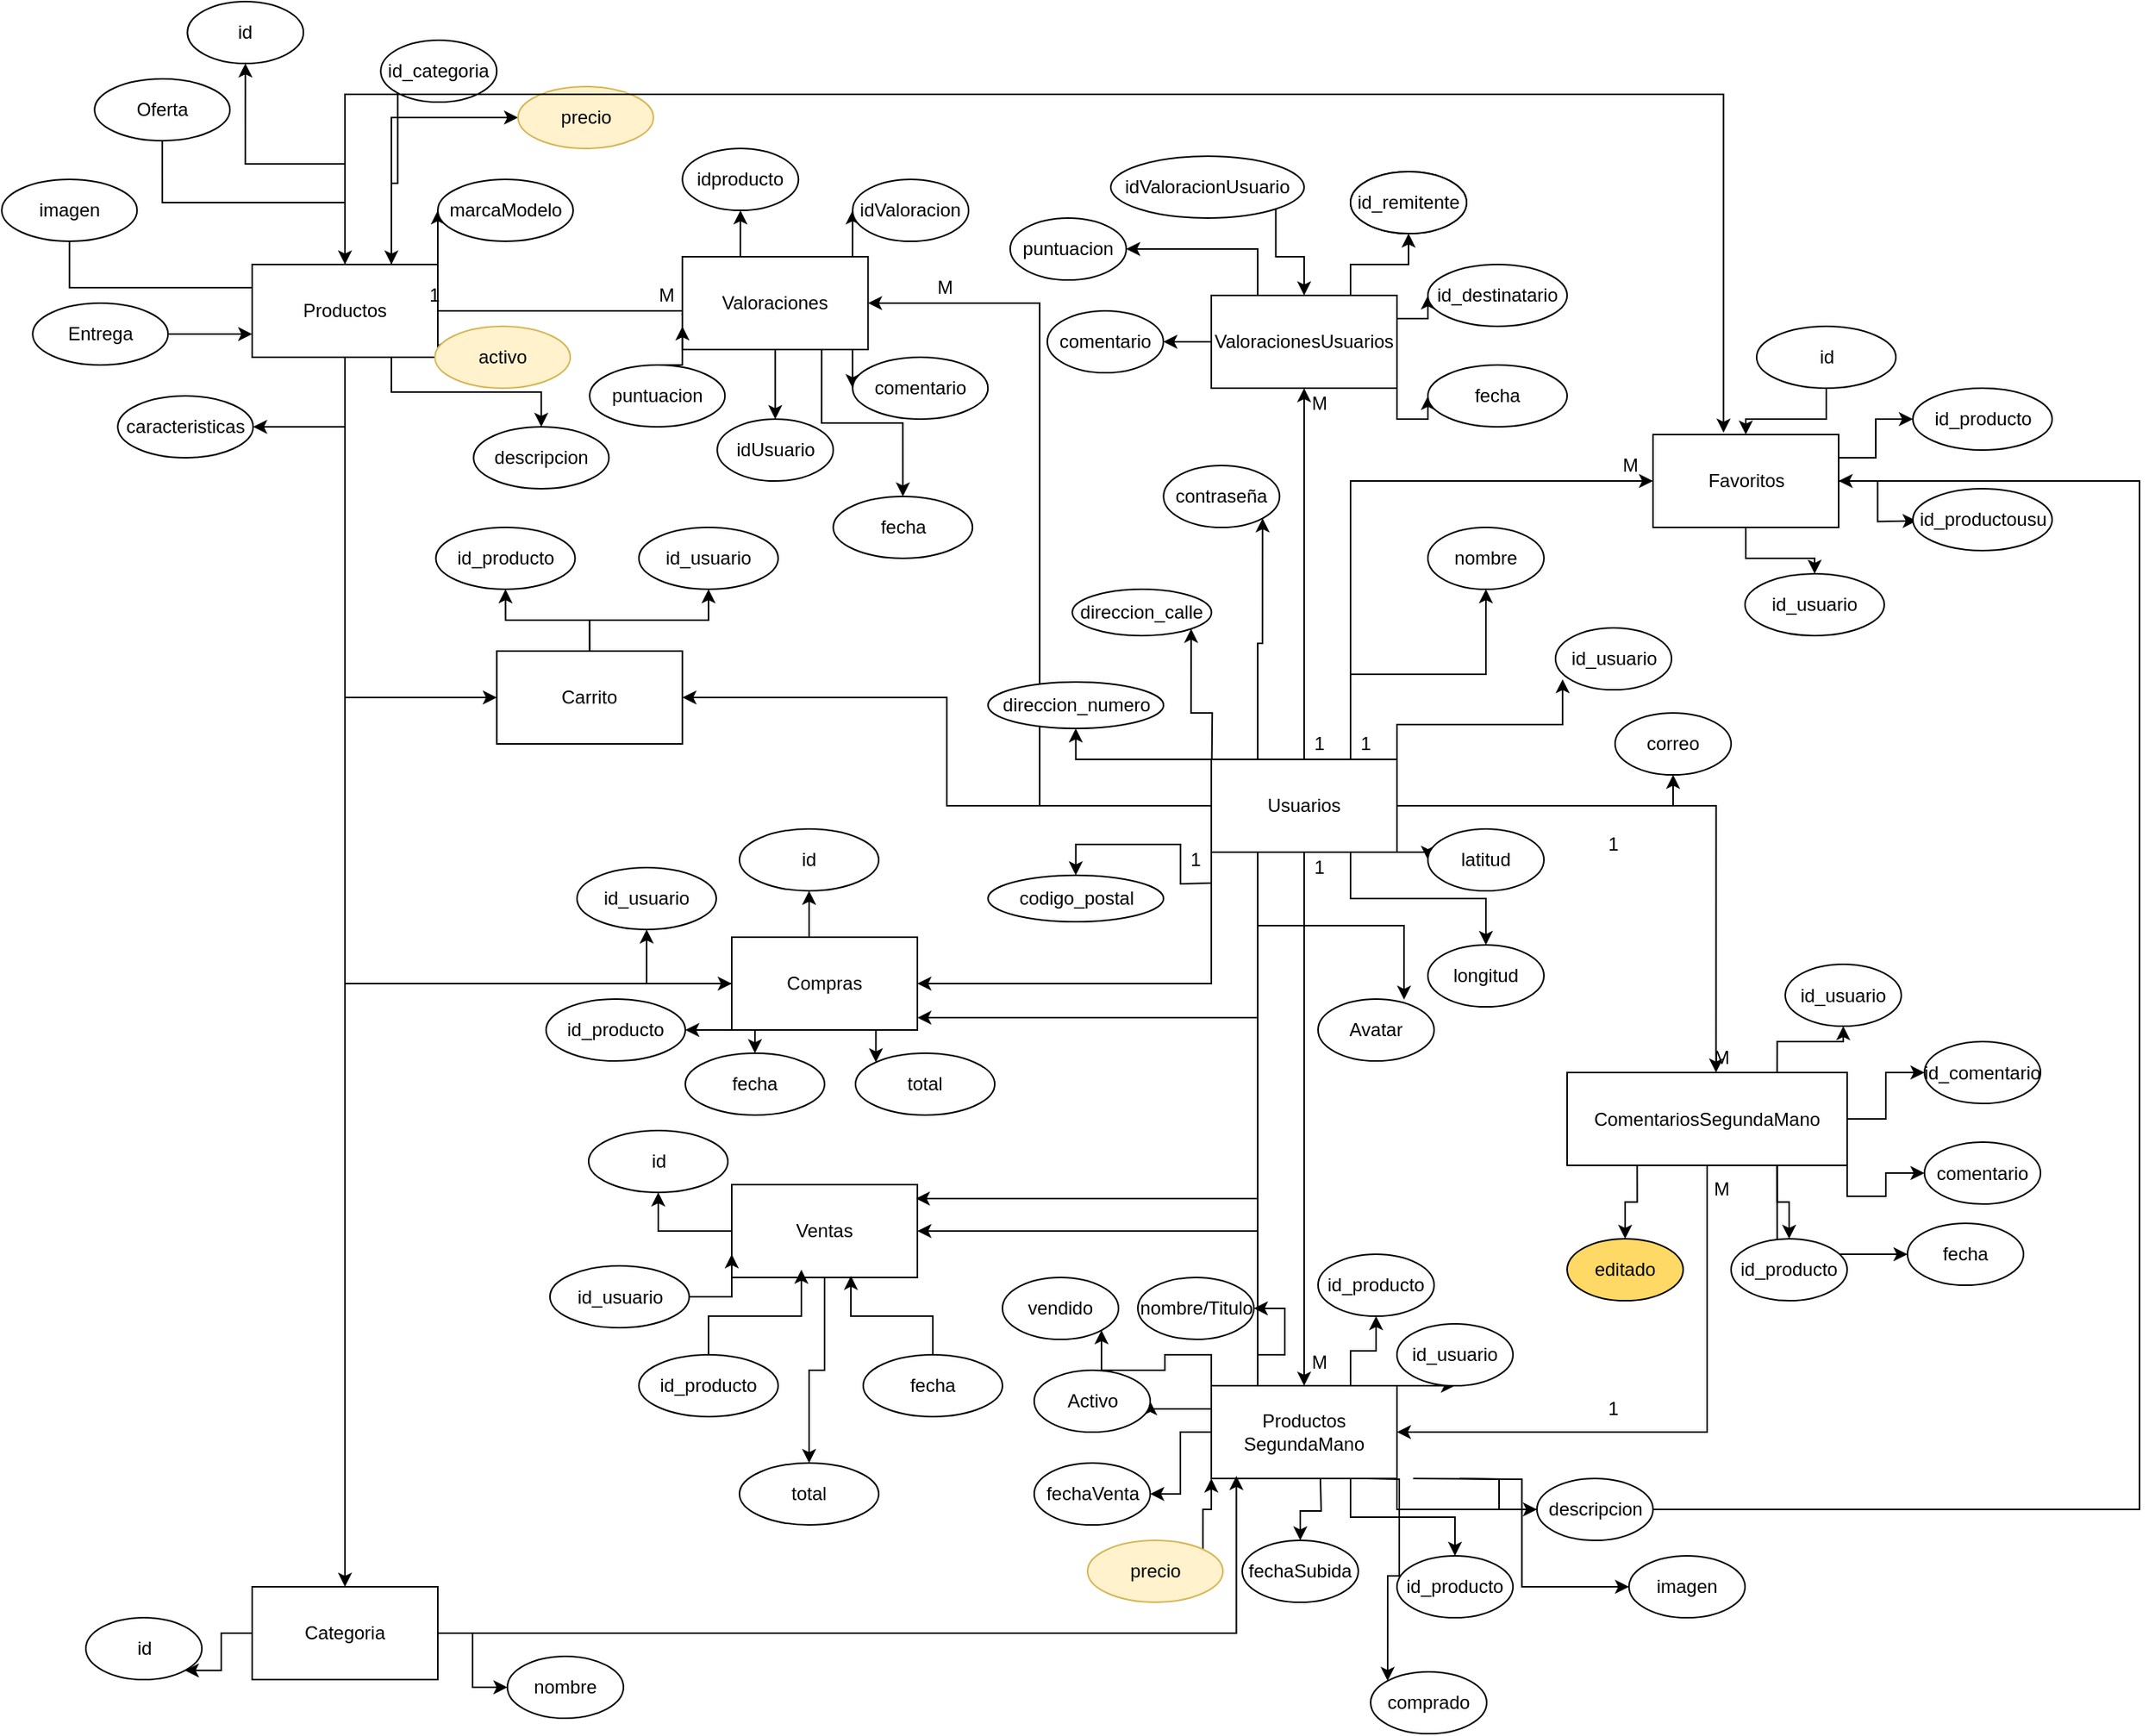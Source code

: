 <mxfile version="24.3.1" type="device">
  <diagram name="Página-1" id="EA7aN-TBTle9Otq8R43J">
    <mxGraphModel dx="2304" dy="1806" grid="1" gridSize="10" guides="1" tooltips="1" connect="1" arrows="1" fold="1" page="1" pageScale="1" pageWidth="827" pageHeight="1169" math="0" shadow="0">
      <root>
        <mxCell id="0" />
        <mxCell id="1" parent="0" />
        <mxCell id="FW-JDr_s4PCAu5C2hTzt-4" style="edgeStyle=orthogonalEdgeStyle;rounded=0;orthogonalLoop=1;jettySize=auto;html=1;exitX=1;exitY=0.5;exitDx=0;exitDy=0;entryX=-0.008;entryY=0.62;entryDx=0;entryDy=0;entryPerimeter=0;" parent="1" source="FW-JDr_s4PCAu5C2hTzt-1" target="FW-JDr_s4PCAu5C2hTzt-2" edge="1">
          <mxGeometry relative="1" as="geometry">
            <mxPoint x="248.13" y="150" as="targetPoint" />
            <Array as="points">
              <mxPoint x="247.13" y="150" />
            </Array>
          </mxGeometry>
        </mxCell>
        <mxCell id="0ktrd48kV1cv61AAb-M5-20" style="edgeStyle=orthogonalEdgeStyle;rounded=0;orthogonalLoop=1;jettySize=auto;html=1;exitX=0.5;exitY=0;exitDx=0;exitDy=0;" parent="1" source="FW-JDr_s4PCAu5C2hTzt-1" target="0ktrd48kV1cv61AAb-M5-16" edge="1">
          <mxGeometry relative="1" as="geometry" />
        </mxCell>
        <mxCell id="0ktrd48kV1cv61AAb-M5-21" style="edgeStyle=orthogonalEdgeStyle;rounded=0;orthogonalLoop=1;jettySize=auto;html=1;exitX=1;exitY=0;exitDx=0;exitDy=0;entryX=0;entryY=0.5;entryDx=0;entryDy=0;" parent="1" source="FW-JDr_s4PCAu5C2hTzt-1" target="0ktrd48kV1cv61AAb-M5-17" edge="1">
          <mxGeometry relative="1" as="geometry" />
        </mxCell>
        <mxCell id="0ktrd48kV1cv61AAb-M5-22" style="edgeStyle=orthogonalEdgeStyle;rounded=0;orthogonalLoop=1;jettySize=auto;html=1;exitX=0;exitY=0.25;exitDx=0;exitDy=0;entryX=0.5;entryY=1;entryDx=0;entryDy=0;" parent="1" source="FW-JDr_s4PCAu5C2hTzt-1" target="0ktrd48kV1cv61AAb-M5-18" edge="1">
          <mxGeometry relative="1" as="geometry" />
        </mxCell>
        <mxCell id="0ktrd48kV1cv61AAb-M5-23" style="edgeStyle=orthogonalEdgeStyle;rounded=0;orthogonalLoop=1;jettySize=auto;html=1;exitX=0.5;exitY=1;exitDx=0;exitDy=0;entryX=1;entryY=0.5;entryDx=0;entryDy=0;" parent="1" source="FW-JDr_s4PCAu5C2hTzt-1" target="0ktrd48kV1cv61AAb-M5-19" edge="1">
          <mxGeometry relative="1" as="geometry" />
        </mxCell>
        <mxCell id="0ktrd48kV1cv61AAb-M5-25" style="edgeStyle=orthogonalEdgeStyle;rounded=0;orthogonalLoop=1;jettySize=auto;html=1;exitX=0.75;exitY=1;exitDx=0;exitDy=0;" parent="1" source="FW-JDr_s4PCAu5C2hTzt-1" target="0ktrd48kV1cv61AAb-M5-24" edge="1">
          <mxGeometry relative="1" as="geometry" />
        </mxCell>
        <mxCell id="wy2KGiXOY7XyAVy5TqoR-2" style="edgeStyle=orthogonalEdgeStyle;rounded=0;orthogonalLoop=1;jettySize=auto;html=1;exitX=1;exitY=0.75;exitDx=0;exitDy=0;entryX=0;entryY=0.5;entryDx=0;entryDy=0;" parent="1" source="FW-JDr_s4PCAu5C2hTzt-1" target="wy2KGiXOY7XyAVy5TqoR-1" edge="1">
          <mxGeometry relative="1" as="geometry" />
        </mxCell>
        <mxCell id="wy2KGiXOY7XyAVy5TqoR-13" style="edgeStyle=orthogonalEdgeStyle;rounded=0;orthogonalLoop=1;jettySize=auto;html=1;exitX=0.5;exitY=1;exitDx=0;exitDy=0;entryX=0.5;entryY=0;entryDx=0;entryDy=0;" parent="1" source="FW-JDr_s4PCAu5C2hTzt-1" target="wy2KGiXOY7XyAVy5TqoR-3" edge="1">
          <mxGeometry relative="1" as="geometry">
            <mxPoint x="-40.0" y="950" as="targetPoint" />
          </mxGeometry>
        </mxCell>
        <mxCell id="wy2KGiXOY7XyAVy5TqoR-17" style="edgeStyle=orthogonalEdgeStyle;rounded=0;orthogonalLoop=1;jettySize=auto;html=1;exitX=0.75;exitY=0;exitDx=0;exitDy=0;entryX=0;entryY=0.5;entryDx=0;entryDy=0;" parent="1" source="FW-JDr_s4PCAu5C2hTzt-1" target="wy2KGiXOY7XyAVy5TqoR-16" edge="1">
          <mxGeometry relative="1" as="geometry" />
        </mxCell>
        <mxCell id="qUaDmYmvCXXhJOkRJQls-21" style="edgeStyle=orthogonalEdgeStyle;rounded=0;orthogonalLoop=1;jettySize=auto;html=1;exitX=0.5;exitY=1;exitDx=0;exitDy=0;entryX=0;entryY=0.5;entryDx=0;entryDy=0;" parent="1" source="FW-JDr_s4PCAu5C2hTzt-1" target="tZ9dOB1mtpPrXh-z9F5N-1" edge="1">
          <mxGeometry relative="1" as="geometry" />
        </mxCell>
        <mxCell id="QuN_vF9S27K4gE4ot9k8-2" style="edgeStyle=orthogonalEdgeStyle;rounded=0;orthogonalLoop=1;jettySize=auto;html=1;exitX=0.5;exitY=1;exitDx=0;exitDy=0;entryX=0;entryY=0.5;entryDx=0;entryDy=0;" edge="1" parent="1" source="FW-JDr_s4PCAu5C2hTzt-1" target="QuN_vF9S27K4gE4ot9k8-1">
          <mxGeometry relative="1" as="geometry" />
        </mxCell>
        <mxCell id="FW-JDr_s4PCAu5C2hTzt-1" value="&lt;div&gt;&lt;br&gt;&lt;/div&gt;Productos&lt;div&gt;&lt;br&gt;&lt;/div&gt;" style="rounded=0;whiteSpace=wrap;html=1;" parent="1" vertex="1">
          <mxGeometry x="-100" y="120" width="120" height="60" as="geometry" />
        </mxCell>
        <mxCell id="0ktrd48kV1cv61AAb-M5-38" style="edgeStyle=orthogonalEdgeStyle;rounded=0;orthogonalLoop=1;jettySize=auto;html=1;exitX=0.5;exitY=0;exitDx=0;exitDy=0;entryX=0.5;entryY=1;entryDx=0;entryDy=0;" parent="1" source="FW-JDr_s4PCAu5C2hTzt-2" target="0ktrd48kV1cv61AAb-M5-29" edge="1">
          <mxGeometry relative="1" as="geometry" />
        </mxCell>
        <mxCell id="0ktrd48kV1cv61AAb-M5-39" style="edgeStyle=orthogonalEdgeStyle;rounded=0;orthogonalLoop=1;jettySize=auto;html=1;exitX=0.75;exitY=0;exitDx=0;exitDy=0;entryX=0;entryY=0.5;entryDx=0;entryDy=0;" parent="1" source="FW-JDr_s4PCAu5C2hTzt-2" target="0ktrd48kV1cv61AAb-M5-35" edge="1">
          <mxGeometry relative="1" as="geometry" />
        </mxCell>
        <mxCell id="0ktrd48kV1cv61AAb-M5-40" style="edgeStyle=orthogonalEdgeStyle;rounded=0;orthogonalLoop=1;jettySize=auto;html=1;exitX=0.5;exitY=1;exitDx=0;exitDy=0;entryX=0.5;entryY=0;entryDx=0;entryDy=0;" parent="1" source="FW-JDr_s4PCAu5C2hTzt-2" target="0ktrd48kV1cv61AAb-M5-30" edge="1">
          <mxGeometry relative="1" as="geometry" />
        </mxCell>
        <mxCell id="0ktrd48kV1cv61AAb-M5-41" style="edgeStyle=orthogonalEdgeStyle;rounded=0;orthogonalLoop=1;jettySize=auto;html=1;exitX=0.75;exitY=1;exitDx=0;exitDy=0;entryX=0;entryY=0.5;entryDx=0;entryDy=0;" parent="1" source="FW-JDr_s4PCAu5C2hTzt-2" target="0ktrd48kV1cv61AAb-M5-37" edge="1">
          <mxGeometry relative="1" as="geometry" />
        </mxCell>
        <mxCell id="0ktrd48kV1cv61AAb-M5-64" style="edgeStyle=orthogonalEdgeStyle;rounded=0;orthogonalLoop=1;jettySize=auto;html=1;exitX=0.75;exitY=1;exitDx=0;exitDy=0;entryX=0.5;entryY=0;entryDx=0;entryDy=0;" parent="1" source="FW-JDr_s4PCAu5C2hTzt-2" target="0ktrd48kV1cv61AAb-M5-53" edge="1">
          <mxGeometry relative="1" as="geometry" />
        </mxCell>
        <mxCell id="FW-JDr_s4PCAu5C2hTzt-2" value="Valoraciones" style="rounded=0;whiteSpace=wrap;html=1;" parent="1" vertex="1">
          <mxGeometry x="178.13" y="115" width="120" height="60" as="geometry" />
        </mxCell>
        <mxCell id="FW-JDr_s4PCAu5C2hTzt-6" style="edgeStyle=orthogonalEdgeStyle;rounded=0;orthogonalLoop=1;jettySize=auto;html=1;exitX=0;exitY=0.5;exitDx=0;exitDy=0;entryX=1;entryY=0.5;entryDx=0;entryDy=0;" parent="1" source="FW-JDr_s4PCAu5C2hTzt-3" target="FW-JDr_s4PCAu5C2hTzt-2" edge="1">
          <mxGeometry relative="1" as="geometry" />
        </mxCell>
        <mxCell id="FW-JDr_s4PCAu5C2hTzt-13" style="edgeStyle=orthogonalEdgeStyle;rounded=0;orthogonalLoop=1;jettySize=auto;html=1;exitX=0.5;exitY=1;exitDx=0;exitDy=0;entryX=0.5;entryY=0;entryDx=0;entryDy=0;" parent="1" source="FW-JDr_s4PCAu5C2hTzt-3" target="FW-JDr_s4PCAu5C2hTzt-12" edge="1">
          <mxGeometry relative="1" as="geometry" />
        </mxCell>
        <mxCell id="0ktrd48kV1cv61AAb-M5-2" style="edgeStyle=orthogonalEdgeStyle;rounded=0;orthogonalLoop=1;jettySize=auto;html=1;exitX=0.5;exitY=0;exitDx=0;exitDy=0;" parent="1" source="FW-JDr_s4PCAu5C2hTzt-3" target="0ktrd48kV1cv61AAb-M5-1" edge="1">
          <mxGeometry relative="1" as="geometry" />
        </mxCell>
        <mxCell id="0ktrd48kV1cv61AAb-M5-9" style="edgeStyle=orthogonalEdgeStyle;rounded=0;orthogonalLoop=1;jettySize=auto;html=1;exitX=1;exitY=0.5;exitDx=0;exitDy=0;entryX=0.25;entryY=0;entryDx=0;entryDy=0;" parent="1" edge="1">
          <mxGeometry relative="1" as="geometry">
            <mxPoint x="846.25" y="642.5" as="targetPoint" />
            <mxPoint x="671" y="470" as="sourcePoint" />
            <Array as="points">
              <mxPoint x="846" y="470" />
            </Array>
          </mxGeometry>
        </mxCell>
        <mxCell id="0ktrd48kV1cv61AAb-M5-74" style="edgeStyle=orthogonalEdgeStyle;rounded=0;orthogonalLoop=1;jettySize=auto;html=1;exitX=0;exitY=0;exitDx=0;exitDy=0;entryX=1;entryY=1;entryDx=0;entryDy=0;" parent="1" target="0ktrd48kV1cv61AAb-M5-68" edge="1">
          <mxGeometry relative="1" as="geometry">
            <mxPoint x="520.13" y="460" as="sourcePoint" />
          </mxGeometry>
        </mxCell>
        <mxCell id="0ktrd48kV1cv61AAb-M5-75" style="edgeStyle=orthogonalEdgeStyle;rounded=0;orthogonalLoop=1;jettySize=auto;html=1;exitX=0.25;exitY=0;exitDx=0;exitDy=0;entryX=1;entryY=1;entryDx=0;entryDy=0;" parent="1" source="FW-JDr_s4PCAu5C2hTzt-3" target="0ktrd48kV1cv61AAb-M5-66" edge="1">
          <mxGeometry relative="1" as="geometry" />
        </mxCell>
        <mxCell id="0ktrd48kV1cv61AAb-M5-76" style="edgeStyle=orthogonalEdgeStyle;rounded=0;orthogonalLoop=1;jettySize=auto;html=1;exitX=0.75;exitY=0;exitDx=0;exitDy=0;entryX=0.5;entryY=1;entryDx=0;entryDy=0;" parent="1" source="FW-JDr_s4PCAu5C2hTzt-3" target="0ktrd48kV1cv61AAb-M5-65" edge="1">
          <mxGeometry relative="1" as="geometry" />
        </mxCell>
        <mxCell id="0ktrd48kV1cv61AAb-M5-78" style="edgeStyle=orthogonalEdgeStyle;rounded=0;orthogonalLoop=1;jettySize=auto;html=1;exitX=1;exitY=0.5;exitDx=0;exitDy=0;entryX=0.5;entryY=1;entryDx=0;entryDy=0;" parent="1" source="FW-JDr_s4PCAu5C2hTzt-3" target="0ktrd48kV1cv61AAb-M5-67" edge="1">
          <mxGeometry relative="1" as="geometry" />
        </mxCell>
        <mxCell id="0ktrd48kV1cv61AAb-M5-79" style="edgeStyle=orthogonalEdgeStyle;rounded=0;orthogonalLoop=1;jettySize=auto;html=1;exitX=1;exitY=1;exitDx=0;exitDy=0;entryX=0;entryY=0.5;entryDx=0;entryDy=0;" parent="1" source="FW-JDr_s4PCAu5C2hTzt-3" target="0ktrd48kV1cv61AAb-M5-71" edge="1">
          <mxGeometry relative="1" as="geometry" />
        </mxCell>
        <mxCell id="0ktrd48kV1cv61AAb-M5-80" style="edgeStyle=orthogonalEdgeStyle;rounded=0;orthogonalLoop=1;jettySize=auto;html=1;exitX=0.75;exitY=1;exitDx=0;exitDy=0;entryX=0.5;entryY=0;entryDx=0;entryDy=0;" parent="1" source="FW-JDr_s4PCAu5C2hTzt-3" target="0ktrd48kV1cv61AAb-M5-72" edge="1">
          <mxGeometry relative="1" as="geometry" />
        </mxCell>
        <mxCell id="0ktrd48kV1cv61AAb-M5-82" style="edgeStyle=orthogonalEdgeStyle;rounded=0;orthogonalLoop=1;jettySize=auto;html=1;exitX=0;exitY=1;exitDx=0;exitDy=0;entryX=0.5;entryY=0;entryDx=0;entryDy=0;" parent="1" target="0ktrd48kV1cv61AAb-M5-70" edge="1">
          <mxGeometry relative="1" as="geometry">
            <mxPoint x="520.13" y="520" as="sourcePoint" />
          </mxGeometry>
        </mxCell>
        <mxCell id="tZ9dOB1mtpPrXh-z9F5N-4" style="edgeStyle=orthogonalEdgeStyle;rounded=0;orthogonalLoop=1;jettySize=auto;html=1;exitX=0;exitY=1;exitDx=0;exitDy=0;entryX=1;entryY=0.5;entryDx=0;entryDy=0;" parent="1" source="FW-JDr_s4PCAu5C2hTzt-3" target="tZ9dOB1mtpPrXh-z9F5N-1" edge="1">
          <mxGeometry relative="1" as="geometry" />
        </mxCell>
        <mxCell id="qUaDmYmvCXXhJOkRJQls-6" style="edgeStyle=orthogonalEdgeStyle;rounded=0;orthogonalLoop=1;jettySize=auto;html=1;exitX=0.75;exitY=0;exitDx=0;exitDy=0;entryX=0;entryY=0.5;entryDx=0;entryDy=0;" parent="1" source="FW-JDr_s4PCAu5C2hTzt-3" target="qUaDmYmvCXXhJOkRJQls-5" edge="1">
          <mxGeometry relative="1" as="geometry" />
        </mxCell>
        <mxCell id="QuN_vF9S27K4gE4ot9k8-3" style="edgeStyle=orthogonalEdgeStyle;rounded=0;orthogonalLoop=1;jettySize=auto;html=1;exitX=0;exitY=0;exitDx=0;exitDy=0;entryX=0.5;entryY=1;entryDx=0;entryDy=0;" edge="1" parent="1" source="FW-JDr_s4PCAu5C2hTzt-3" target="0ktrd48kV1cv61AAb-M5-69">
          <mxGeometry relative="1" as="geometry">
            <Array as="points">
              <mxPoint x="432" y="440" />
            </Array>
          </mxGeometry>
        </mxCell>
        <mxCell id="QuN_vF9S27K4gE4ot9k8-4" style="edgeStyle=orthogonalEdgeStyle;rounded=0;orthogonalLoop=1;jettySize=auto;html=1;exitX=0;exitY=0.5;exitDx=0;exitDy=0;entryX=1;entryY=0.5;entryDx=0;entryDy=0;" edge="1" parent="1" source="FW-JDr_s4PCAu5C2hTzt-3" target="QuN_vF9S27K4gE4ot9k8-1">
          <mxGeometry relative="1" as="geometry" />
        </mxCell>
        <mxCell id="FW-JDr_s4PCAu5C2hTzt-3" value="Usuarios" style="rounded=0;whiteSpace=wrap;html=1;" parent="1" vertex="1">
          <mxGeometry x="520" y="440" width="120" height="60" as="geometry" />
        </mxCell>
        <mxCell id="FW-JDr_s4PCAu5C2hTzt-7" value="M" style="text;html=1;align=center;verticalAlign=middle;whiteSpace=wrap;rounded=0;" parent="1" vertex="1">
          <mxGeometry x="158.13" y="135" width="20" height="10" as="geometry" />
        </mxCell>
        <mxCell id="FW-JDr_s4PCAu5C2hTzt-8" value="1" style="text;html=1;align=center;verticalAlign=middle;whiteSpace=wrap;rounded=0;" parent="1" vertex="1">
          <mxGeometry x="8.13" y="135" width="20" height="10" as="geometry" />
        </mxCell>
        <mxCell id="FW-JDr_s4PCAu5C2hTzt-10" value="M" style="text;html=1;align=center;verticalAlign=middle;whiteSpace=wrap;rounded=0;" parent="1" vertex="1">
          <mxGeometry x="338.13" y="130" width="20" height="10" as="geometry" />
        </mxCell>
        <mxCell id="FW-JDr_s4PCAu5C2hTzt-11" value="1" style="text;html=1;align=center;verticalAlign=middle;whiteSpace=wrap;rounded=0;" parent="1" vertex="1">
          <mxGeometry x="500.13" y="500" width="20" height="10" as="geometry" />
        </mxCell>
        <mxCell id="0ktrd48kV1cv61AAb-M5-110" style="edgeStyle=orthogonalEdgeStyle;rounded=0;orthogonalLoop=1;jettySize=auto;html=1;exitX=0.75;exitY=0;exitDx=0;exitDy=0;" parent="1" source="FW-JDr_s4PCAu5C2hTzt-12" target="0ktrd48kV1cv61AAb-M5-100" edge="1">
          <mxGeometry relative="1" as="geometry" />
        </mxCell>
        <mxCell id="0ktrd48kV1cv61AAb-M5-111" style="edgeStyle=orthogonalEdgeStyle;rounded=0;orthogonalLoop=1;jettySize=auto;html=1;exitX=1;exitY=0;exitDx=0;exitDy=0;entryX=0.5;entryY=1;entryDx=0;entryDy=0;" parent="1" source="FW-JDr_s4PCAu5C2hTzt-12" target="0ktrd48kV1cv61AAb-M5-95" edge="1">
          <mxGeometry relative="1" as="geometry" />
        </mxCell>
        <mxCell id="0ktrd48kV1cv61AAb-M5-112" style="edgeStyle=orthogonalEdgeStyle;rounded=0;orthogonalLoop=1;jettySize=auto;html=1;exitX=0.75;exitY=1;exitDx=0;exitDy=0;entryX=0;entryY=0.5;entryDx=0;entryDy=0;" parent="1" target="0ktrd48kV1cv61AAb-M5-98" edge="1">
          <mxGeometry relative="1" as="geometry">
            <mxPoint x="680.5" y="905" as="sourcePoint" />
          </mxGeometry>
        </mxCell>
        <mxCell id="0ktrd48kV1cv61AAb-M5-113" style="edgeStyle=orthogonalEdgeStyle;rounded=0;orthogonalLoop=1;jettySize=auto;html=1;exitX=0.5;exitY=1;exitDx=0;exitDy=0;entryX=0;entryY=0.5;entryDx=0;entryDy=0;" parent="1" target="0ktrd48kV1cv61AAb-M5-97" edge="1">
          <mxGeometry relative="1" as="geometry">
            <mxPoint x="650.5" y="905" as="sourcePoint" />
          </mxGeometry>
        </mxCell>
        <mxCell id="0ktrd48kV1cv61AAb-M5-114" style="edgeStyle=orthogonalEdgeStyle;rounded=0;orthogonalLoop=1;jettySize=auto;html=1;exitX=0.25;exitY=1;exitDx=0;exitDy=0;entryX=0;entryY=0;entryDx=0;entryDy=0;" parent="1" target="0ktrd48kV1cv61AAb-M5-109" edge="1">
          <mxGeometry relative="1" as="geometry">
            <mxPoint x="620.5" y="905" as="sourcePoint" />
          </mxGeometry>
        </mxCell>
        <mxCell id="0ktrd48kV1cv61AAb-M5-115" style="edgeStyle=orthogonalEdgeStyle;rounded=0;orthogonalLoop=1;jettySize=auto;html=1;exitX=0;exitY=1;exitDx=0;exitDy=0;entryX=0.5;entryY=0;entryDx=0;entryDy=0;" parent="1" target="0ktrd48kV1cv61AAb-M5-92" edge="1">
          <mxGeometry relative="1" as="geometry">
            <mxPoint x="590.5" y="905" as="sourcePoint" />
          </mxGeometry>
        </mxCell>
        <mxCell id="0ktrd48kV1cv61AAb-M5-116" style="edgeStyle=orthogonalEdgeStyle;rounded=0;orthogonalLoop=1;jettySize=auto;html=1;exitX=0;exitY=0.5;exitDx=0;exitDy=0;entryX=1;entryY=0.5;entryDx=0;entryDy=0;" parent="1" source="FW-JDr_s4PCAu5C2hTzt-12" target="0ktrd48kV1cv61AAb-M5-93" edge="1">
          <mxGeometry relative="1" as="geometry" />
        </mxCell>
        <mxCell id="0ktrd48kV1cv61AAb-M5-117" style="edgeStyle=orthogonalEdgeStyle;rounded=0;orthogonalLoop=1;jettySize=auto;html=1;exitX=0;exitY=0.25;exitDx=0;exitDy=0;entryX=1;entryY=0.5;entryDx=0;entryDy=0;" parent="1" source="FW-JDr_s4PCAu5C2hTzt-12" target="0ktrd48kV1cv61AAb-M5-94" edge="1">
          <mxGeometry relative="1" as="geometry" />
        </mxCell>
        <mxCell id="0ktrd48kV1cv61AAb-M5-118" style="edgeStyle=orthogonalEdgeStyle;rounded=0;orthogonalLoop=1;jettySize=auto;html=1;exitX=0.25;exitY=0;exitDx=0;exitDy=0;entryX=1;entryY=0.5;entryDx=0;entryDy=0;" parent="1" source="FW-JDr_s4PCAu5C2hTzt-12" target="0ktrd48kV1cv61AAb-M5-96" edge="1">
          <mxGeometry relative="1" as="geometry" />
        </mxCell>
        <mxCell id="0ktrd48kV1cv61AAb-M5-119" style="edgeStyle=orthogonalEdgeStyle;rounded=0;orthogonalLoop=1;jettySize=auto;html=1;exitX=0;exitY=0;exitDx=0;exitDy=0;entryX=1;entryY=1;entryDx=0;entryDy=0;" parent="1" source="FW-JDr_s4PCAu5C2hTzt-12" target="0ktrd48kV1cv61AAb-M5-108" edge="1">
          <mxGeometry relative="1" as="geometry" />
        </mxCell>
        <mxCell id="tZ9dOB1mtpPrXh-z9F5N-3" style="edgeStyle=orthogonalEdgeStyle;rounded=0;orthogonalLoop=1;jettySize=auto;html=1;exitX=0.25;exitY=0;exitDx=0;exitDy=0;entryX=1;entryY=0.5;entryDx=0;entryDy=0;" parent="1" source="FW-JDr_s4PCAu5C2hTzt-12" target="tZ9dOB1mtpPrXh-z9F5N-2" edge="1">
          <mxGeometry relative="1" as="geometry" />
        </mxCell>
        <mxCell id="qUaDmYmvCXXhJOkRJQls-2" style="edgeStyle=orthogonalEdgeStyle;rounded=0;orthogonalLoop=1;jettySize=auto;html=1;exitX=0.75;exitY=1;exitDx=0;exitDy=0;entryX=0.5;entryY=0;entryDx=0;entryDy=0;" parent="1" source="FW-JDr_s4PCAu5C2hTzt-12" target="qUaDmYmvCXXhJOkRJQls-1" edge="1">
          <mxGeometry relative="1" as="geometry" />
        </mxCell>
        <mxCell id="qUaDmYmvCXXhJOkRJQls-17" style="edgeStyle=orthogonalEdgeStyle;rounded=0;orthogonalLoop=1;jettySize=auto;html=1;exitX=1;exitY=1;exitDx=0;exitDy=0;entryX=1;entryY=0.5;entryDx=0;entryDy=0;" parent="1" source="FW-JDr_s4PCAu5C2hTzt-12" target="qUaDmYmvCXXhJOkRJQls-5" edge="1">
          <mxGeometry relative="1" as="geometry">
            <Array as="points">
              <mxPoint x="640" y="925" />
              <mxPoint x="1120" y="925" />
              <mxPoint x="1120" y="260" />
            </Array>
          </mxGeometry>
        </mxCell>
        <mxCell id="FW-JDr_s4PCAu5C2hTzt-12" value="&lt;div&gt;&lt;br&gt;&lt;/div&gt;Productos&lt;div&gt;SegundaMano&lt;/div&gt;&lt;div&gt;&lt;br&gt;&lt;/div&gt;" style="rounded=0;whiteSpace=wrap;html=1;" parent="1" vertex="1">
          <mxGeometry x="520" y="845" width="120" height="60" as="geometry" />
        </mxCell>
        <mxCell id="FW-JDr_s4PCAu5C2hTzt-14" value="M" style="text;html=1;align=center;verticalAlign=middle;whiteSpace=wrap;rounded=0;" parent="1" vertex="1">
          <mxGeometry x="580" y="825" width="20" height="10" as="geometry" />
        </mxCell>
        <mxCell id="FW-JDr_s4PCAu5C2hTzt-15" value="1" style="text;html=1;align=center;verticalAlign=middle;whiteSpace=wrap;rounded=0;" parent="1" vertex="1">
          <mxGeometry x="580" y="505" width="20" height="10" as="geometry" />
        </mxCell>
        <mxCell id="0ktrd48kV1cv61AAb-M5-54" style="edgeStyle=orthogonalEdgeStyle;rounded=0;orthogonalLoop=1;jettySize=auto;html=1;exitX=0;exitY=0.5;exitDx=0;exitDy=0;entryX=1;entryY=0.5;entryDx=0;entryDy=0;" parent="1" source="0ktrd48kV1cv61AAb-M5-1" target="0ktrd48kV1cv61AAb-M5-51" edge="1">
          <mxGeometry relative="1" as="geometry" />
        </mxCell>
        <mxCell id="0ktrd48kV1cv61AAb-M5-55" style="edgeStyle=orthogonalEdgeStyle;rounded=0;orthogonalLoop=1;jettySize=auto;html=1;exitX=0.25;exitY=0;exitDx=0;exitDy=0;entryX=1;entryY=0.5;entryDx=0;entryDy=0;" parent="1" source="0ktrd48kV1cv61AAb-M5-1" target="0ktrd48kV1cv61AAb-M5-50" edge="1">
          <mxGeometry relative="1" as="geometry" />
        </mxCell>
        <mxCell id="0ktrd48kV1cv61AAb-M5-57" style="edgeStyle=orthogonalEdgeStyle;rounded=0;orthogonalLoop=1;jettySize=auto;html=1;exitX=0.75;exitY=0;exitDx=0;exitDy=0;entryX=0.5;entryY=1;entryDx=0;entryDy=0;" parent="1" source="0ktrd48kV1cv61AAb-M5-1" target="0ktrd48kV1cv61AAb-M5-49" edge="1">
          <mxGeometry relative="1" as="geometry" />
        </mxCell>
        <mxCell id="0ktrd48kV1cv61AAb-M5-58" style="edgeStyle=orthogonalEdgeStyle;rounded=0;orthogonalLoop=1;jettySize=auto;html=1;exitX=1;exitY=0.25;exitDx=0;exitDy=0;entryX=0;entryY=0.5;entryDx=0;entryDy=0;" parent="1" source="0ktrd48kV1cv61AAb-M5-1" target="0ktrd48kV1cv61AAb-M5-47" edge="1">
          <mxGeometry relative="1" as="geometry" />
        </mxCell>
        <mxCell id="0ktrd48kV1cv61AAb-M5-59" style="edgeStyle=orthogonalEdgeStyle;rounded=0;orthogonalLoop=1;jettySize=auto;html=1;exitX=1;exitY=1;exitDx=0;exitDy=0;" parent="1" source="0ktrd48kV1cv61AAb-M5-1" target="0ktrd48kV1cv61AAb-M5-52" edge="1">
          <mxGeometry relative="1" as="geometry" />
        </mxCell>
        <mxCell id="0ktrd48kV1cv61AAb-M5-1" value="ValoracionesUsuarios" style="rounded=0;whiteSpace=wrap;html=1;" parent="1" vertex="1">
          <mxGeometry x="520" y="140" width="120" height="60" as="geometry" />
        </mxCell>
        <mxCell id="0ktrd48kV1cv61AAb-M5-3" value="M" style="text;html=1;align=center;verticalAlign=middle;whiteSpace=wrap;rounded=0;" parent="1" vertex="1">
          <mxGeometry x="580" y="205" width="20" height="10" as="geometry" />
        </mxCell>
        <mxCell id="0ktrd48kV1cv61AAb-M5-4" value="1" style="text;html=1;align=center;verticalAlign=middle;whiteSpace=wrap;rounded=0;" parent="1" vertex="1">
          <mxGeometry x="580" y="425" width="20" height="10" as="geometry" />
        </mxCell>
        <mxCell id="0ktrd48kV1cv61AAb-M5-11" style="edgeStyle=orthogonalEdgeStyle;rounded=0;orthogonalLoop=1;jettySize=auto;html=1;exitX=0.5;exitY=1;exitDx=0;exitDy=0;entryX=1;entryY=0.5;entryDx=0;entryDy=0;" parent="1" source="0ktrd48kV1cv61AAb-M5-10" target="FW-JDr_s4PCAu5C2hTzt-12" edge="1">
          <mxGeometry relative="1" as="geometry">
            <mxPoint x="770" y="770" as="targetPoint" />
          </mxGeometry>
        </mxCell>
        <mxCell id="0ktrd48kV1cv61AAb-M5-104" style="edgeStyle=orthogonalEdgeStyle;rounded=0;orthogonalLoop=1;jettySize=auto;html=1;exitX=0.75;exitY=0;exitDx=0;exitDy=0;entryX=0.5;entryY=1;entryDx=0;entryDy=0;" parent="1" source="0ktrd48kV1cv61AAb-M5-10" target="0ktrd48kV1cv61AAb-M5-99" edge="1">
          <mxGeometry relative="1" as="geometry" />
        </mxCell>
        <mxCell id="0ktrd48kV1cv61AAb-M5-105" style="edgeStyle=orthogonalEdgeStyle;rounded=0;orthogonalLoop=1;jettySize=auto;html=1;exitX=1;exitY=0.5;exitDx=0;exitDy=0;entryX=0;entryY=0.5;entryDx=0;entryDy=0;" parent="1" source="0ktrd48kV1cv61AAb-M5-10" target="0ktrd48kV1cv61AAb-M5-102" edge="1">
          <mxGeometry relative="1" as="geometry" />
        </mxCell>
        <mxCell id="0ktrd48kV1cv61AAb-M5-106" style="edgeStyle=orthogonalEdgeStyle;rounded=0;orthogonalLoop=1;jettySize=auto;html=1;exitX=1;exitY=1;exitDx=0;exitDy=0;entryX=0;entryY=0.5;entryDx=0;entryDy=0;" parent="1" source="0ktrd48kV1cv61AAb-M5-10" target="0ktrd48kV1cv61AAb-M5-103" edge="1">
          <mxGeometry relative="1" as="geometry" />
        </mxCell>
        <mxCell id="0ktrd48kV1cv61AAb-M5-107" style="edgeStyle=orthogonalEdgeStyle;rounded=0;orthogonalLoop=1;jettySize=auto;html=1;exitX=0.75;exitY=1;exitDx=0;exitDy=0;" parent="1" source="0ktrd48kV1cv61AAb-M5-10" target="0ktrd48kV1cv61AAb-M5-101" edge="1">
          <mxGeometry relative="1" as="geometry" />
        </mxCell>
        <mxCell id="qUaDmYmvCXXhJOkRJQls-4" style="edgeStyle=orthogonalEdgeStyle;rounded=0;orthogonalLoop=1;jettySize=auto;html=1;exitX=0.75;exitY=1;exitDx=0;exitDy=0;entryX=0;entryY=0.5;entryDx=0;entryDy=0;" parent="1" source="0ktrd48kV1cv61AAb-M5-10" target="qUaDmYmvCXXhJOkRJQls-3" edge="1">
          <mxGeometry relative="1" as="geometry" />
        </mxCell>
        <mxCell id="YsniumbaeWEUebJkwW_9-2" style="edgeStyle=orthogonalEdgeStyle;rounded=0;orthogonalLoop=1;jettySize=auto;html=1;exitX=0.25;exitY=1;exitDx=0;exitDy=0;entryX=0.5;entryY=0;entryDx=0;entryDy=0;" parent="1" source="0ktrd48kV1cv61AAb-M5-10" target="YsniumbaeWEUebJkwW_9-1" edge="1">
          <mxGeometry relative="1" as="geometry" />
        </mxCell>
        <mxCell id="0ktrd48kV1cv61AAb-M5-10" value="ComentariosSegundaMano" style="rounded=0;whiteSpace=wrap;html=1;" parent="1" vertex="1">
          <mxGeometry x="750" y="642.5" width="181" height="60" as="geometry" />
        </mxCell>
        <mxCell id="0ktrd48kV1cv61AAb-M5-12" value="M" style="text;html=1;align=center;verticalAlign=middle;whiteSpace=wrap;rounded=0;" parent="1" vertex="1">
          <mxGeometry x="840" y="627.5" width="20" height="10" as="geometry" />
        </mxCell>
        <mxCell id="0ktrd48kV1cv61AAb-M5-13" value="1" style="text;html=1;align=center;verticalAlign=middle;whiteSpace=wrap;rounded=0;" parent="1" vertex="1">
          <mxGeometry x="770" y="490" width="20" height="10" as="geometry" />
        </mxCell>
        <mxCell id="0ktrd48kV1cv61AAb-M5-14" value="M" style="text;html=1;align=center;verticalAlign=middle;whiteSpace=wrap;rounded=0;" parent="1" vertex="1">
          <mxGeometry x="840" y="712.5" width="20" height="10" as="geometry" />
        </mxCell>
        <mxCell id="0ktrd48kV1cv61AAb-M5-15" value="1" style="text;html=1;align=center;verticalAlign=middle;whiteSpace=wrap;rounded=0;" parent="1" vertex="1">
          <mxGeometry x="770" y="855" width="20" height="10" as="geometry" />
        </mxCell>
        <mxCell id="0ktrd48kV1cv61AAb-M5-16" value="id" style="ellipse;whiteSpace=wrap;html=1;" parent="1" vertex="1">
          <mxGeometry x="-141.87" y="-50" width="75" height="40" as="geometry" />
        </mxCell>
        <mxCell id="0ktrd48kV1cv61AAb-M5-17" value="marcaModelo" style="ellipse;whiteSpace=wrap;html=1;" parent="1" vertex="1">
          <mxGeometry x="20" y="65" width="87.5" height="40" as="geometry" />
        </mxCell>
        <mxCell id="0ktrd48kV1cv61AAb-M5-18" value="imagen" style="ellipse;whiteSpace=wrap;html=1;" parent="1" vertex="1">
          <mxGeometry x="-261.87" y="65" width="87.5" height="40" as="geometry" />
        </mxCell>
        <mxCell id="0ktrd48kV1cv61AAb-M5-19" value="caracteristicas" style="ellipse;whiteSpace=wrap;html=1;" parent="1" vertex="1">
          <mxGeometry x="-186.87" y="205" width="87.5" height="40" as="geometry" />
        </mxCell>
        <mxCell id="0ktrd48kV1cv61AAb-M5-24" value="descripcion" style="ellipse;whiteSpace=wrap;html=1;" parent="1" vertex="1">
          <mxGeometry x="43.13" y="225" width="87.5" height="40" as="geometry" />
        </mxCell>
        <mxCell id="0ktrd48kV1cv61AAb-M5-28" style="edgeStyle=orthogonalEdgeStyle;rounded=0;orthogonalLoop=1;jettySize=auto;html=1;exitX=1;exitY=0.5;exitDx=0;exitDy=0;entryX=0;entryY=0.75;entryDx=0;entryDy=0;" parent="1" source="0ktrd48kV1cv61AAb-M5-27" target="FW-JDr_s4PCAu5C2hTzt-1" edge="1">
          <mxGeometry relative="1" as="geometry" />
        </mxCell>
        <mxCell id="0ktrd48kV1cv61AAb-M5-27" value="Entrega" style="ellipse;whiteSpace=wrap;html=1;" parent="1" vertex="1">
          <mxGeometry x="-241.87" y="145" width="87.5" height="40" as="geometry" />
        </mxCell>
        <mxCell id="0ktrd48kV1cv61AAb-M5-29" value="idproducto" style="ellipse;whiteSpace=wrap;html=1;" parent="1" vertex="1">
          <mxGeometry x="178.13" y="45" width="75" height="40" as="geometry" />
        </mxCell>
        <mxCell id="0ktrd48kV1cv61AAb-M5-30" value="idUsuario" style="ellipse;whiteSpace=wrap;html=1;" parent="1" vertex="1">
          <mxGeometry x="200.63" y="220" width="75" height="40" as="geometry" />
        </mxCell>
        <mxCell id="0ktrd48kV1cv61AAb-M5-35" value="idValoracion" style="ellipse;whiteSpace=wrap;html=1;" parent="1" vertex="1">
          <mxGeometry x="288.13" y="65" width="75" height="40" as="geometry" />
        </mxCell>
        <mxCell id="0ktrd48kV1cv61AAb-M5-42" style="edgeStyle=orthogonalEdgeStyle;rounded=0;orthogonalLoop=1;jettySize=auto;html=1;exitX=0.5;exitY=0;exitDx=0;exitDy=0;entryX=0;entryY=0.75;entryDx=0;entryDy=0;" parent="1" source="0ktrd48kV1cv61AAb-M5-36" target="FW-JDr_s4PCAu5C2hTzt-2" edge="1">
          <mxGeometry relative="1" as="geometry" />
        </mxCell>
        <mxCell id="0ktrd48kV1cv61AAb-M5-36" value="puntuacion" style="ellipse;whiteSpace=wrap;html=1;" parent="1" vertex="1">
          <mxGeometry x="118.13" y="185" width="87.5" height="40" as="geometry" />
        </mxCell>
        <mxCell id="0ktrd48kV1cv61AAb-M5-37" value="comentario" style="ellipse;whiteSpace=wrap;html=1;" parent="1" vertex="1">
          <mxGeometry x="288.13" y="180" width="87.5" height="40" as="geometry" />
        </mxCell>
        <mxCell id="wy2KGiXOY7XyAVy5TqoR-11" style="edgeStyle=orthogonalEdgeStyle;rounded=0;orthogonalLoop=1;jettySize=auto;html=1;exitX=0.5;exitY=1;exitDx=0;exitDy=0;" parent="1" source="0ktrd48kV1cv61AAb-M5-43" target="FW-JDr_s4PCAu5C2hTzt-1" edge="1">
          <mxGeometry relative="1" as="geometry" />
        </mxCell>
        <mxCell id="0ktrd48kV1cv61AAb-M5-43" value="Oferta" style="ellipse;whiteSpace=wrap;html=1;" parent="1" vertex="1">
          <mxGeometry x="-201.87" width="87.5" height="40" as="geometry" />
        </mxCell>
        <mxCell id="0ktrd48kV1cv61AAb-M5-56" style="edgeStyle=orthogonalEdgeStyle;rounded=0;orthogonalLoop=1;jettySize=auto;html=1;exitX=1;exitY=1;exitDx=0;exitDy=0;" parent="1" source="0ktrd48kV1cv61AAb-M5-45" target="0ktrd48kV1cv61AAb-M5-1" edge="1">
          <mxGeometry relative="1" as="geometry" />
        </mxCell>
        <mxCell id="0ktrd48kV1cv61AAb-M5-45" value="idValoracionUsuario" style="ellipse;whiteSpace=wrap;html=1;" parent="1" vertex="1">
          <mxGeometry x="455" y="50" width="125" height="40" as="geometry" />
        </mxCell>
        <mxCell id="0ktrd48kV1cv61AAb-M5-46" value="id_remitente" style="ellipse;whiteSpace=wrap;html=1;" parent="1" vertex="1">
          <mxGeometry x="610" y="60" width="75" height="40" as="geometry" />
        </mxCell>
        <mxCell id="0ktrd48kV1cv61AAb-M5-47" value="id_destinatario" style="ellipse;whiteSpace=wrap;html=1;" parent="1" vertex="1">
          <mxGeometry x="660" y="120" width="90" height="40" as="geometry" />
        </mxCell>
        <mxCell id="0ktrd48kV1cv61AAb-M5-49" value="id_remitente" style="ellipse;whiteSpace=wrap;html=1;" parent="1" vertex="1">
          <mxGeometry x="610" y="60" width="75" height="40" as="geometry" />
        </mxCell>
        <mxCell id="0ktrd48kV1cv61AAb-M5-50" value="puntuacion" style="ellipse;whiteSpace=wrap;html=1;" parent="1" vertex="1">
          <mxGeometry x="390" y="90" width="75" height="40" as="geometry" />
        </mxCell>
        <mxCell id="0ktrd48kV1cv61AAb-M5-51" value="comentario" style="ellipse;whiteSpace=wrap;html=1;" parent="1" vertex="1">
          <mxGeometry x="414" y="150" width="75" height="40" as="geometry" />
        </mxCell>
        <mxCell id="0ktrd48kV1cv61AAb-M5-52" value="fecha" style="ellipse;whiteSpace=wrap;html=1;" parent="1" vertex="1">
          <mxGeometry x="660" y="185" width="90" height="40" as="geometry" />
        </mxCell>
        <mxCell id="0ktrd48kV1cv61AAb-M5-53" value="fecha" style="ellipse;whiteSpace=wrap;html=1;" parent="1" vertex="1">
          <mxGeometry x="275.63" y="270" width="90" height="40" as="geometry" />
        </mxCell>
        <mxCell id="0ktrd48kV1cv61AAb-M5-61" value="id_usuario" style="ellipse;whiteSpace=wrap;html=1;" parent="1" vertex="1">
          <mxGeometry x="742.5" y="355" width="75" height="40" as="geometry" />
        </mxCell>
        <mxCell id="0ktrd48kV1cv61AAb-M5-65" value="nombre" style="ellipse;whiteSpace=wrap;html=1;" parent="1" vertex="1">
          <mxGeometry x="660" y="290" width="75" height="40" as="geometry" />
        </mxCell>
        <mxCell id="0ktrd48kV1cv61AAb-M5-66" value="contraseña" style="ellipse;whiteSpace=wrap;html=1;" parent="1" vertex="1">
          <mxGeometry x="489.13" y="250" width="75" height="40" as="geometry" />
        </mxCell>
        <mxCell id="0ktrd48kV1cv61AAb-M5-67" value="correo" style="ellipse;whiteSpace=wrap;html=1;" parent="1" vertex="1">
          <mxGeometry x="781" y="410" width="75" height="40" as="geometry" />
        </mxCell>
        <mxCell id="0ktrd48kV1cv61AAb-M5-68" value="&lt;div&gt;&lt;br&gt;&lt;/div&gt;direccion_calle&lt;div&gt;&lt;br&gt;&lt;/div&gt;" style="ellipse;whiteSpace=wrap;html=1;" parent="1" vertex="1">
          <mxGeometry x="430.13" y="330" width="90" height="30" as="geometry" />
        </mxCell>
        <mxCell id="0ktrd48kV1cv61AAb-M5-69" value="&lt;div&gt;&lt;br&gt;&lt;/div&gt;direccion_numero&lt;div&gt;&lt;br&gt;&lt;/div&gt;" style="ellipse;whiteSpace=wrap;html=1;" parent="1" vertex="1">
          <mxGeometry x="375.63" y="390" width="113.5" height="30" as="geometry" />
        </mxCell>
        <mxCell id="0ktrd48kV1cv61AAb-M5-70" value="&lt;div&gt;codigo_postal&lt;/div&gt;" style="ellipse;whiteSpace=wrap;html=1;" parent="1" vertex="1">
          <mxGeometry x="375.63" y="515" width="113.5" height="30" as="geometry" />
        </mxCell>
        <mxCell id="0ktrd48kV1cv61AAb-M5-71" value="latitud" style="ellipse;whiteSpace=wrap;html=1;" parent="1" vertex="1">
          <mxGeometry x="660" y="485" width="75" height="40" as="geometry" />
        </mxCell>
        <mxCell id="0ktrd48kV1cv61AAb-M5-72" value="longitud" style="ellipse;whiteSpace=wrap;html=1;" parent="1" vertex="1">
          <mxGeometry x="660" y="560" width="75" height="40" as="geometry" />
        </mxCell>
        <mxCell id="0ktrd48kV1cv61AAb-M5-73" value="Avatar" style="ellipse;whiteSpace=wrap;html=1;" parent="1" vertex="1">
          <mxGeometry x="589" y="595" width="75" height="40" as="geometry" />
        </mxCell>
        <mxCell id="0ktrd48kV1cv61AAb-M5-77" style="edgeStyle=orthogonalEdgeStyle;rounded=0;orthogonalLoop=1;jettySize=auto;html=1;exitX=1;exitY=0;exitDx=0;exitDy=0;entryX=0.061;entryY=0.83;entryDx=0;entryDy=0;entryPerimeter=0;" parent="1" source="FW-JDr_s4PCAu5C2hTzt-3" target="0ktrd48kV1cv61AAb-M5-61" edge="1">
          <mxGeometry relative="1" as="geometry" />
        </mxCell>
        <mxCell id="0ktrd48kV1cv61AAb-M5-81" style="edgeStyle=orthogonalEdgeStyle;rounded=0;orthogonalLoop=1;jettySize=auto;html=1;exitX=0.25;exitY=1;exitDx=0;exitDy=0;entryX=0.741;entryY=0.01;entryDx=0;entryDy=0;entryPerimeter=0;" parent="1" source="FW-JDr_s4PCAu5C2hTzt-3" target="0ktrd48kV1cv61AAb-M5-73" edge="1">
          <mxGeometry relative="1" as="geometry" />
        </mxCell>
        <mxCell id="0ktrd48kV1cv61AAb-M5-92" value="fechaSubida" style="ellipse;whiteSpace=wrap;html=1;" parent="1" vertex="1">
          <mxGeometry x="540" y="945" width="75" height="40" as="geometry" />
        </mxCell>
        <mxCell id="0ktrd48kV1cv61AAb-M5-93" value="fechaVenta" style="ellipse;whiteSpace=wrap;html=1;" parent="1" vertex="1">
          <mxGeometry x="405.5" y="895" width="75" height="40" as="geometry" />
        </mxCell>
        <mxCell id="0ktrd48kV1cv61AAb-M5-94" value="Activo" style="ellipse;whiteSpace=wrap;html=1;" parent="1" vertex="1">
          <mxGeometry x="405.5" y="835" width="75" height="40" as="geometry" />
        </mxCell>
        <mxCell id="0ktrd48kV1cv61AAb-M5-95" value="id_usuario" style="ellipse;whiteSpace=wrap;html=1;" parent="1" vertex="1">
          <mxGeometry x="640" y="805" width="75" height="40" as="geometry" />
        </mxCell>
        <mxCell id="0ktrd48kV1cv61AAb-M5-96" value="nombre/Titulo" style="ellipse;whiteSpace=wrap;html=1;" parent="1" vertex="1">
          <mxGeometry x="472.5" y="775" width="75" height="40" as="geometry" />
        </mxCell>
        <mxCell id="0ktrd48kV1cv61AAb-M5-97" value="imagen" style="ellipse;whiteSpace=wrap;html=1;" parent="1" vertex="1">
          <mxGeometry x="790" y="955" width="75" height="40" as="geometry" />
        </mxCell>
        <mxCell id="0ktrd48kV1cv61AAb-M5-98" value="descripcion" style="ellipse;whiteSpace=wrap;html=1;" parent="1" vertex="1">
          <mxGeometry x="730.5" y="905" width="75" height="40" as="geometry" />
        </mxCell>
        <mxCell id="0ktrd48kV1cv61AAb-M5-99" value="id_usuario" style="ellipse;whiteSpace=wrap;html=1;" parent="1" vertex="1">
          <mxGeometry x="891" y="572.5" width="75" height="40" as="geometry" />
        </mxCell>
        <mxCell id="0ktrd48kV1cv61AAb-M5-100" value="id_producto" style="ellipse;whiteSpace=wrap;html=1;" parent="1" vertex="1">
          <mxGeometry x="589" y="760" width="75" height="40" as="geometry" />
        </mxCell>
        <mxCell id="0ktrd48kV1cv61AAb-M5-101" value="id_producto" style="ellipse;whiteSpace=wrap;html=1;" parent="1" vertex="1">
          <mxGeometry x="856" y="750" width="75" height="40" as="geometry" />
        </mxCell>
        <mxCell id="0ktrd48kV1cv61AAb-M5-102" value="id_comentario" style="ellipse;whiteSpace=wrap;html=1;" parent="1" vertex="1">
          <mxGeometry x="981" y="622.5" width="75" height="40" as="geometry" />
        </mxCell>
        <mxCell id="0ktrd48kV1cv61AAb-M5-103" value="comentario" style="ellipse;whiteSpace=wrap;html=1;" parent="1" vertex="1">
          <mxGeometry x="981" y="687.5" width="75" height="40" as="geometry" />
        </mxCell>
        <mxCell id="0ktrd48kV1cv61AAb-M5-108" value="vendido" style="ellipse;whiteSpace=wrap;html=1;" parent="1" vertex="1">
          <mxGeometry x="385" y="775" width="75" height="40" as="geometry" />
        </mxCell>
        <mxCell id="0ktrd48kV1cv61AAb-M5-109" value="comprado" style="ellipse;whiteSpace=wrap;html=1;" parent="1" vertex="1">
          <mxGeometry x="623" y="1030" width="75" height="40" as="geometry" />
        </mxCell>
        <mxCell id="tZ9dOB1mtpPrXh-z9F5N-9" style="edgeStyle=orthogonalEdgeStyle;rounded=0;orthogonalLoop=1;jettySize=auto;html=1;exitX=0.5;exitY=0;exitDx=0;exitDy=0;entryX=0.5;entryY=1;entryDx=0;entryDy=0;" parent="1" source="tZ9dOB1mtpPrXh-z9F5N-1" target="tZ9dOB1mtpPrXh-z9F5N-7" edge="1">
          <mxGeometry relative="1" as="geometry" />
        </mxCell>
        <mxCell id="tZ9dOB1mtpPrXh-z9F5N-10" style="edgeStyle=orthogonalEdgeStyle;rounded=0;orthogonalLoop=1;jettySize=auto;html=1;exitX=0;exitY=0.5;exitDx=0;exitDy=0;entryX=0.5;entryY=1;entryDx=0;entryDy=0;" parent="1" source="tZ9dOB1mtpPrXh-z9F5N-1" target="tZ9dOB1mtpPrXh-z9F5N-8" edge="1">
          <mxGeometry relative="1" as="geometry" />
        </mxCell>
        <mxCell id="tZ9dOB1mtpPrXh-z9F5N-12" style="edgeStyle=orthogonalEdgeStyle;rounded=0;orthogonalLoop=1;jettySize=auto;html=1;exitX=0;exitY=1;exitDx=0;exitDy=0;entryX=1;entryY=0.5;entryDx=0;entryDy=0;" parent="1" source="tZ9dOB1mtpPrXh-z9F5N-1" target="tZ9dOB1mtpPrXh-z9F5N-11" edge="1">
          <mxGeometry relative="1" as="geometry" />
        </mxCell>
        <mxCell id="tZ9dOB1mtpPrXh-z9F5N-15" style="edgeStyle=orthogonalEdgeStyle;rounded=0;orthogonalLoop=1;jettySize=auto;html=1;exitX=0.25;exitY=1;exitDx=0;exitDy=0;entryX=0.5;entryY=0;entryDx=0;entryDy=0;" parent="1" source="tZ9dOB1mtpPrXh-z9F5N-1" target="tZ9dOB1mtpPrXh-z9F5N-13" edge="1">
          <mxGeometry relative="1" as="geometry" />
        </mxCell>
        <mxCell id="tZ9dOB1mtpPrXh-z9F5N-16" style="edgeStyle=orthogonalEdgeStyle;rounded=0;orthogonalLoop=1;jettySize=auto;html=1;exitX=0.75;exitY=1;exitDx=0;exitDy=0;entryX=0;entryY=0;entryDx=0;entryDy=0;" parent="1" source="tZ9dOB1mtpPrXh-z9F5N-1" target="tZ9dOB1mtpPrXh-z9F5N-14" edge="1">
          <mxGeometry relative="1" as="geometry" />
        </mxCell>
        <mxCell id="tZ9dOB1mtpPrXh-z9F5N-1" value="Compras" style="rounded=0;whiteSpace=wrap;html=1;" parent="1" vertex="1">
          <mxGeometry x="210" y="555" width="120" height="60" as="geometry" />
        </mxCell>
        <mxCell id="tZ9dOB1mtpPrXh-z9F5N-31" style="edgeStyle=orthogonalEdgeStyle;rounded=0;orthogonalLoop=1;jettySize=auto;html=1;exitX=0.5;exitY=1;exitDx=0;exitDy=0;entryX=0.5;entryY=0;entryDx=0;entryDy=0;" parent="1" source="tZ9dOB1mtpPrXh-z9F5N-2" target="tZ9dOB1mtpPrXh-z9F5N-30" edge="1">
          <mxGeometry relative="1" as="geometry" />
        </mxCell>
        <mxCell id="tZ9dOB1mtpPrXh-z9F5N-2" value="Ventas" style="rounded=0;whiteSpace=wrap;html=1;" parent="1" vertex="1">
          <mxGeometry x="210" y="715" width="120" height="60" as="geometry" />
        </mxCell>
        <mxCell id="tZ9dOB1mtpPrXh-z9F5N-5" style="edgeStyle=orthogonalEdgeStyle;rounded=0;orthogonalLoop=1;jettySize=auto;html=1;exitX=0.25;exitY=1;exitDx=0;exitDy=0;entryX=0.992;entryY=0.15;entryDx=0;entryDy=0;entryPerimeter=0;" parent="1" source="FW-JDr_s4PCAu5C2hTzt-3" target="tZ9dOB1mtpPrXh-z9F5N-2" edge="1">
          <mxGeometry relative="1" as="geometry" />
        </mxCell>
        <mxCell id="tZ9dOB1mtpPrXh-z9F5N-6" style="edgeStyle=orthogonalEdgeStyle;rounded=0;orthogonalLoop=1;jettySize=auto;html=1;exitX=0.25;exitY=0;exitDx=0;exitDy=0;entryX=1;entryY=0.867;entryDx=0;entryDy=0;entryPerimeter=0;" parent="1" source="FW-JDr_s4PCAu5C2hTzt-12" target="tZ9dOB1mtpPrXh-z9F5N-1" edge="1">
          <mxGeometry relative="1" as="geometry" />
        </mxCell>
        <mxCell id="tZ9dOB1mtpPrXh-z9F5N-7" value="id" style="ellipse;whiteSpace=wrap;html=1;" parent="1" vertex="1">
          <mxGeometry x="215" y="485" width="90" height="40" as="geometry" />
        </mxCell>
        <mxCell id="tZ9dOB1mtpPrXh-z9F5N-8" value="id_usuario" style="ellipse;whiteSpace=wrap;html=1;" parent="1" vertex="1">
          <mxGeometry x="110" y="510" width="90" height="40" as="geometry" />
        </mxCell>
        <mxCell id="tZ9dOB1mtpPrXh-z9F5N-11" value="id_producto" style="ellipse;whiteSpace=wrap;html=1;" parent="1" vertex="1">
          <mxGeometry x="90" y="595" width="90" height="40" as="geometry" />
        </mxCell>
        <mxCell id="tZ9dOB1mtpPrXh-z9F5N-13" value="fecha" style="ellipse;whiteSpace=wrap;html=1;" parent="1" vertex="1">
          <mxGeometry x="180" y="630" width="90" height="40" as="geometry" />
        </mxCell>
        <mxCell id="tZ9dOB1mtpPrXh-z9F5N-14" value="total" style="ellipse;whiteSpace=wrap;html=1;" parent="1" vertex="1">
          <mxGeometry x="290" y="630" width="90" height="40" as="geometry" />
        </mxCell>
        <mxCell id="tZ9dOB1mtpPrXh-z9F5N-17" style="edgeStyle=orthogonalEdgeStyle;rounded=0;orthogonalLoop=1;jettySize=auto;html=1;entryX=0.5;entryY=1;entryDx=0;entryDy=0;" parent="1" source="tZ9dOB1mtpPrXh-z9F5N-2" target="tZ9dOB1mtpPrXh-z9F5N-22" edge="1">
          <mxGeometry relative="1" as="geometry">
            <mxPoint x="172.5" y="750" as="sourcePoint" />
          </mxGeometry>
        </mxCell>
        <mxCell id="tZ9dOB1mtpPrXh-z9F5N-22" value="id" style="ellipse;whiteSpace=wrap;html=1;" parent="1" vertex="1">
          <mxGeometry x="117.5" y="680" width="90" height="40" as="geometry" />
        </mxCell>
        <mxCell id="tZ9dOB1mtpPrXh-z9F5N-26" style="edgeStyle=orthogonalEdgeStyle;rounded=0;orthogonalLoop=1;jettySize=auto;html=1;exitX=1;exitY=0.5;exitDx=0;exitDy=0;entryX=0;entryY=0.75;entryDx=0;entryDy=0;" parent="1" source="tZ9dOB1mtpPrXh-z9F5N-23" target="tZ9dOB1mtpPrXh-z9F5N-2" edge="1">
          <mxGeometry relative="1" as="geometry" />
        </mxCell>
        <mxCell id="tZ9dOB1mtpPrXh-z9F5N-23" value="id_usuario" style="ellipse;whiteSpace=wrap;html=1;" parent="1" vertex="1">
          <mxGeometry x="92.5" y="767.5" width="90" height="40" as="geometry" />
        </mxCell>
        <mxCell id="tZ9dOB1mtpPrXh-z9F5N-24" value="id_producto" style="ellipse;whiteSpace=wrap;html=1;" parent="1" vertex="1">
          <mxGeometry x="150" y="825" width="90" height="40" as="geometry" />
        </mxCell>
        <mxCell id="tZ9dOB1mtpPrXh-z9F5N-27" style="edgeStyle=orthogonalEdgeStyle;rounded=0;orthogonalLoop=1;jettySize=auto;html=1;exitX=0.5;exitY=0;exitDx=0;exitDy=0;entryX=0.375;entryY=0.917;entryDx=0;entryDy=0;entryPerimeter=0;" parent="1" source="tZ9dOB1mtpPrXh-z9F5N-24" target="tZ9dOB1mtpPrXh-z9F5N-2" edge="1">
          <mxGeometry relative="1" as="geometry" />
        </mxCell>
        <mxCell id="tZ9dOB1mtpPrXh-z9F5N-28" value="fecha" style="ellipse;whiteSpace=wrap;html=1;" parent="1" vertex="1">
          <mxGeometry x="295" y="825" width="90" height="40" as="geometry" />
        </mxCell>
        <mxCell id="tZ9dOB1mtpPrXh-z9F5N-29" style="edgeStyle=orthogonalEdgeStyle;rounded=0;orthogonalLoop=1;jettySize=auto;html=1;exitX=0.5;exitY=0;exitDx=0;exitDy=0;entryX=0.642;entryY=0.983;entryDx=0;entryDy=0;entryPerimeter=0;" parent="1" source="tZ9dOB1mtpPrXh-z9F5N-28" target="tZ9dOB1mtpPrXh-z9F5N-2" edge="1">
          <mxGeometry relative="1" as="geometry" />
        </mxCell>
        <mxCell id="tZ9dOB1mtpPrXh-z9F5N-30" value="total" style="ellipse;whiteSpace=wrap;html=1;" parent="1" vertex="1">
          <mxGeometry x="215" y="895" width="90" height="40" as="geometry" />
        </mxCell>
        <mxCell id="wy2KGiXOY7XyAVy5TqoR-1" value="activo" style="ellipse;whiteSpace=wrap;html=1;fillColor=#fff2cc;strokeColor=#d6b656;" parent="1" vertex="1">
          <mxGeometry x="18.13" y="160" width="87.5" height="40" as="geometry" />
        </mxCell>
        <mxCell id="wy2KGiXOY7XyAVy5TqoR-8" style="edgeStyle=orthogonalEdgeStyle;rounded=0;orthogonalLoop=1;jettySize=auto;html=1;exitX=1;exitY=0.5;exitDx=0;exitDy=0;entryX=0;entryY=0.5;entryDx=0;entryDy=0;" parent="1" source="wy2KGiXOY7XyAVy5TqoR-3" target="wy2KGiXOY7XyAVy5TqoR-7" edge="1">
          <mxGeometry relative="1" as="geometry" />
        </mxCell>
        <mxCell id="wy2KGiXOY7XyAVy5TqoR-9" style="edgeStyle=orthogonalEdgeStyle;rounded=0;orthogonalLoop=1;jettySize=auto;html=1;exitX=0;exitY=0.5;exitDx=0;exitDy=0;entryX=1;entryY=1;entryDx=0;entryDy=0;" parent="1" source="wy2KGiXOY7XyAVy5TqoR-3" target="wy2KGiXOY7XyAVy5TqoR-6" edge="1">
          <mxGeometry relative="1" as="geometry" />
        </mxCell>
        <mxCell id="wy2KGiXOY7XyAVy5TqoR-3" value="&lt;div&gt;Categoria&lt;/div&gt;" style="rounded=0;whiteSpace=wrap;html=1;" parent="1" vertex="1">
          <mxGeometry x="-100" y="975" width="120" height="60" as="geometry" />
        </mxCell>
        <mxCell id="wy2KGiXOY7XyAVy5TqoR-6" value="id" style="ellipse;whiteSpace=wrap;html=1;" parent="1" vertex="1">
          <mxGeometry x="-207.5" y="995" width="75" height="40" as="geometry" />
        </mxCell>
        <mxCell id="wy2KGiXOY7XyAVy5TqoR-7" value="nombre" style="ellipse;whiteSpace=wrap;html=1;" parent="1" vertex="1">
          <mxGeometry x="65" y="1020" width="75" height="40" as="geometry" />
        </mxCell>
        <mxCell id="wy2KGiXOY7XyAVy5TqoR-12" style="edgeStyle=orthogonalEdgeStyle;rounded=0;orthogonalLoop=1;jettySize=auto;html=1;exitX=0;exitY=1;exitDx=0;exitDy=0;entryX=0.75;entryY=0;entryDx=0;entryDy=0;" parent="1" source="wy2KGiXOY7XyAVy5TqoR-10" target="FW-JDr_s4PCAu5C2hTzt-1" edge="1">
          <mxGeometry relative="1" as="geometry" />
        </mxCell>
        <mxCell id="wy2KGiXOY7XyAVy5TqoR-10" value="id_categoria" style="ellipse;whiteSpace=wrap;html=1;" parent="1" vertex="1">
          <mxGeometry x="-16.87" y="-25" width="75" height="40" as="geometry" />
        </mxCell>
        <mxCell id="wy2KGiXOY7XyAVy5TqoR-15" style="edgeStyle=orthogonalEdgeStyle;rounded=0;orthogonalLoop=1;jettySize=auto;html=1;exitX=1;exitY=0.5;exitDx=0;exitDy=0;entryX=0.135;entryY=0.973;entryDx=0;entryDy=0;entryPerimeter=0;" parent="1" source="wy2KGiXOY7XyAVy5TqoR-3" target="FW-JDr_s4PCAu5C2hTzt-12" edge="1">
          <mxGeometry relative="1" as="geometry" />
        </mxCell>
        <mxCell id="wy2KGiXOY7XyAVy5TqoR-16" value="precio" style="ellipse;whiteSpace=wrap;html=1;fillColor=#fff2cc;strokeColor=#d6b656;" parent="1" vertex="1">
          <mxGeometry x="71.88" y="5" width="87.5" height="40" as="geometry" />
        </mxCell>
        <mxCell id="wy2KGiXOY7XyAVy5TqoR-19" style="edgeStyle=orthogonalEdgeStyle;rounded=0;orthogonalLoop=1;jettySize=auto;html=1;exitX=1;exitY=0;exitDx=0;exitDy=0;entryX=0;entryY=1;entryDx=0;entryDy=0;" parent="1" source="wy2KGiXOY7XyAVy5TqoR-18" target="FW-JDr_s4PCAu5C2hTzt-12" edge="1">
          <mxGeometry relative="1" as="geometry" />
        </mxCell>
        <mxCell id="wy2KGiXOY7XyAVy5TqoR-18" value="precio" style="ellipse;whiteSpace=wrap;html=1;fillColor=#fff2cc;strokeColor=#d6b656;" parent="1" vertex="1">
          <mxGeometry x="440" y="945" width="87.5" height="40" as="geometry" />
        </mxCell>
        <mxCell id="qUaDmYmvCXXhJOkRJQls-1" value="id_producto" style="ellipse;whiteSpace=wrap;html=1;" parent="1" vertex="1">
          <mxGeometry x="640" y="955" width="75" height="40" as="geometry" />
        </mxCell>
        <mxCell id="qUaDmYmvCXXhJOkRJQls-3" value="fecha" style="ellipse;whiteSpace=wrap;html=1;" parent="1" vertex="1">
          <mxGeometry x="970" y="740" width="75" height="40" as="geometry" />
        </mxCell>
        <mxCell id="qUaDmYmvCXXhJOkRJQls-12" style="edgeStyle=orthogonalEdgeStyle;rounded=0;orthogonalLoop=1;jettySize=auto;html=1;exitX=1;exitY=0.5;exitDx=0;exitDy=0;entryX=0;entryY=0;entryDx=0;entryDy=0;" parent="1" source="qUaDmYmvCXXhJOkRJQls-5" edge="1">
          <mxGeometry relative="1" as="geometry">
            <mxPoint x="975.936" y="285.745" as="targetPoint" />
          </mxGeometry>
        </mxCell>
        <mxCell id="qUaDmYmvCXXhJOkRJQls-13" style="edgeStyle=orthogonalEdgeStyle;rounded=0;orthogonalLoop=1;jettySize=auto;html=1;exitX=1;exitY=0.25;exitDx=0;exitDy=0;entryX=0;entryY=0.5;entryDx=0;entryDy=0;" parent="1" source="qUaDmYmvCXXhJOkRJQls-5" target="qUaDmYmvCXXhJOkRJQls-10" edge="1">
          <mxGeometry relative="1" as="geometry" />
        </mxCell>
        <mxCell id="qUaDmYmvCXXhJOkRJQls-20" style="edgeStyle=orthogonalEdgeStyle;rounded=0;orthogonalLoop=1;jettySize=auto;html=1;exitX=0.5;exitY=1;exitDx=0;exitDy=0;" parent="1" source="qUaDmYmvCXXhJOkRJQls-5" target="qUaDmYmvCXXhJOkRJQls-19" edge="1">
          <mxGeometry relative="1" as="geometry" />
        </mxCell>
        <mxCell id="qUaDmYmvCXXhJOkRJQls-5" value="Favoritos" style="rounded=0;whiteSpace=wrap;html=1;" parent="1" vertex="1">
          <mxGeometry x="805.5" y="230" width="120" height="60" as="geometry" />
        </mxCell>
        <mxCell id="qUaDmYmvCXXhJOkRJQls-7" value="M" style="text;html=1;align=center;verticalAlign=middle;whiteSpace=wrap;rounded=0;" parent="1" vertex="1">
          <mxGeometry x="781" y="245" width="20" height="10" as="geometry" />
        </mxCell>
        <mxCell id="qUaDmYmvCXXhJOkRJQls-9" style="edgeStyle=orthogonalEdgeStyle;rounded=0;orthogonalLoop=1;jettySize=auto;html=1;exitX=0.5;exitY=1;exitDx=0;exitDy=0;" parent="1" source="qUaDmYmvCXXhJOkRJQls-8" target="qUaDmYmvCXXhJOkRJQls-5" edge="1">
          <mxGeometry relative="1" as="geometry" />
        </mxCell>
        <mxCell id="qUaDmYmvCXXhJOkRJQls-8" value="id" style="ellipse;whiteSpace=wrap;html=1;" parent="1" vertex="1">
          <mxGeometry x="872.5" y="160" width="90" height="40" as="geometry" />
        </mxCell>
        <mxCell id="qUaDmYmvCXXhJOkRJQls-10" value="id_producto" style="ellipse;whiteSpace=wrap;html=1;" parent="1" vertex="1">
          <mxGeometry x="973.5" y="200" width="90" height="40" as="geometry" />
        </mxCell>
        <mxCell id="qUaDmYmvCXXhJOkRJQls-15" value="1" style="text;html=1;align=center;verticalAlign=middle;whiteSpace=wrap;rounded=0;" parent="1" vertex="1">
          <mxGeometry x="610" y="425" width="20" height="10" as="geometry" />
        </mxCell>
        <mxCell id="qUaDmYmvCXXhJOkRJQls-16" style="edgeStyle=orthogonalEdgeStyle;rounded=0;orthogonalLoop=1;jettySize=auto;html=1;exitX=0.5;exitY=0;exitDx=0;exitDy=0;entryX=0.38;entryY=-0.021;entryDx=0;entryDy=0;entryPerimeter=0;" parent="1" source="FW-JDr_s4PCAu5C2hTzt-1" target="qUaDmYmvCXXhJOkRJQls-5" edge="1">
          <mxGeometry relative="1" as="geometry">
            <Array as="points">
              <mxPoint x="-40" y="10" />
              <mxPoint x="851" y="10" />
            </Array>
          </mxGeometry>
        </mxCell>
        <mxCell id="qUaDmYmvCXXhJOkRJQls-18" value="id_productousu" style="ellipse;whiteSpace=wrap;html=1;" parent="1" vertex="1">
          <mxGeometry x="973.5" y="265" width="90" height="40" as="geometry" />
        </mxCell>
        <mxCell id="qUaDmYmvCXXhJOkRJQls-19" value="id_usuario" style="ellipse;whiteSpace=wrap;html=1;" parent="1" vertex="1">
          <mxGeometry x="865" y="320" width="90" height="40" as="geometry" />
        </mxCell>
        <mxCell id="YsniumbaeWEUebJkwW_9-1" value="editado" style="ellipse;whiteSpace=wrap;html=1;fillColor=#FFD966;" parent="1" vertex="1">
          <mxGeometry x="750" y="750" width="75" height="40" as="geometry" />
        </mxCell>
        <mxCell id="QuN_vF9S27K4gE4ot9k8-7" style="edgeStyle=orthogonalEdgeStyle;rounded=0;orthogonalLoop=1;jettySize=auto;html=1;exitX=0.5;exitY=0;exitDx=0;exitDy=0;entryX=0.5;entryY=1;entryDx=0;entryDy=0;" edge="1" parent="1" source="QuN_vF9S27K4gE4ot9k8-1" target="QuN_vF9S27K4gE4ot9k8-5">
          <mxGeometry relative="1" as="geometry" />
        </mxCell>
        <mxCell id="QuN_vF9S27K4gE4ot9k8-8" style="edgeStyle=orthogonalEdgeStyle;rounded=0;orthogonalLoop=1;jettySize=auto;html=1;exitX=0.5;exitY=0;exitDx=0;exitDy=0;entryX=0.5;entryY=1;entryDx=0;entryDy=0;" edge="1" parent="1" source="QuN_vF9S27K4gE4ot9k8-1" target="QuN_vF9S27K4gE4ot9k8-6">
          <mxGeometry relative="1" as="geometry" />
        </mxCell>
        <mxCell id="QuN_vF9S27K4gE4ot9k8-1" value="&lt;div&gt;Carrito&lt;/div&gt;" style="rounded=0;whiteSpace=wrap;html=1;" vertex="1" parent="1">
          <mxGeometry x="58.13" y="370" width="120" height="60" as="geometry" />
        </mxCell>
        <mxCell id="QuN_vF9S27K4gE4ot9k8-5" value="id_producto" style="ellipse;whiteSpace=wrap;html=1;" vertex="1" parent="1">
          <mxGeometry x="18.75" y="290" width="90" height="40" as="geometry" />
        </mxCell>
        <mxCell id="QuN_vF9S27K4gE4ot9k8-6" value="id_usuario" style="ellipse;whiteSpace=wrap;html=1;" vertex="1" parent="1">
          <mxGeometry x="150" y="290" width="90" height="40" as="geometry" />
        </mxCell>
      </root>
    </mxGraphModel>
  </diagram>
</mxfile>
